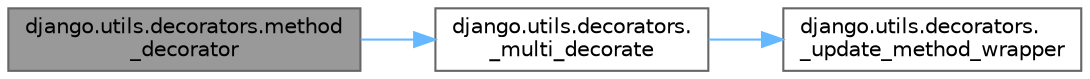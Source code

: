 digraph "django.utils.decorators.method_decorator"
{
 // LATEX_PDF_SIZE
  bgcolor="transparent";
  edge [fontname=Helvetica,fontsize=10,labelfontname=Helvetica,labelfontsize=10];
  node [fontname=Helvetica,fontsize=10,shape=box,height=0.2,width=0.4];
  rankdir="LR";
  Node1 [id="Node000001",label="django.utils.decorators.method\l_decorator",height=0.2,width=0.4,color="gray40", fillcolor="grey60", style="filled", fontcolor="black",tooltip=" "];
  Node1 -> Node2 [id="edge1_Node000001_Node000002",color="steelblue1",style="solid",tooltip=" "];
  Node2 [id="Node000002",label="django.utils.decorators.\l_multi_decorate",height=0.2,width=0.4,color="grey40", fillcolor="white", style="filled",URL="$namespacedjango_1_1utils_1_1decorators.html#ab949e022cc1d48d717c69dd1fb2565da",tooltip=" "];
  Node2 -> Node3 [id="edge2_Node000002_Node000003",color="steelblue1",style="solid",tooltip=" "];
  Node3 [id="Node000003",label="django.utils.decorators.\l_update_method_wrapper",height=0.2,width=0.4,color="grey40", fillcolor="white", style="filled",URL="$namespacedjango_1_1utils_1_1decorators.html#a7c625aa1aafa424516c690c4c990be0b",tooltip=" "];
}
